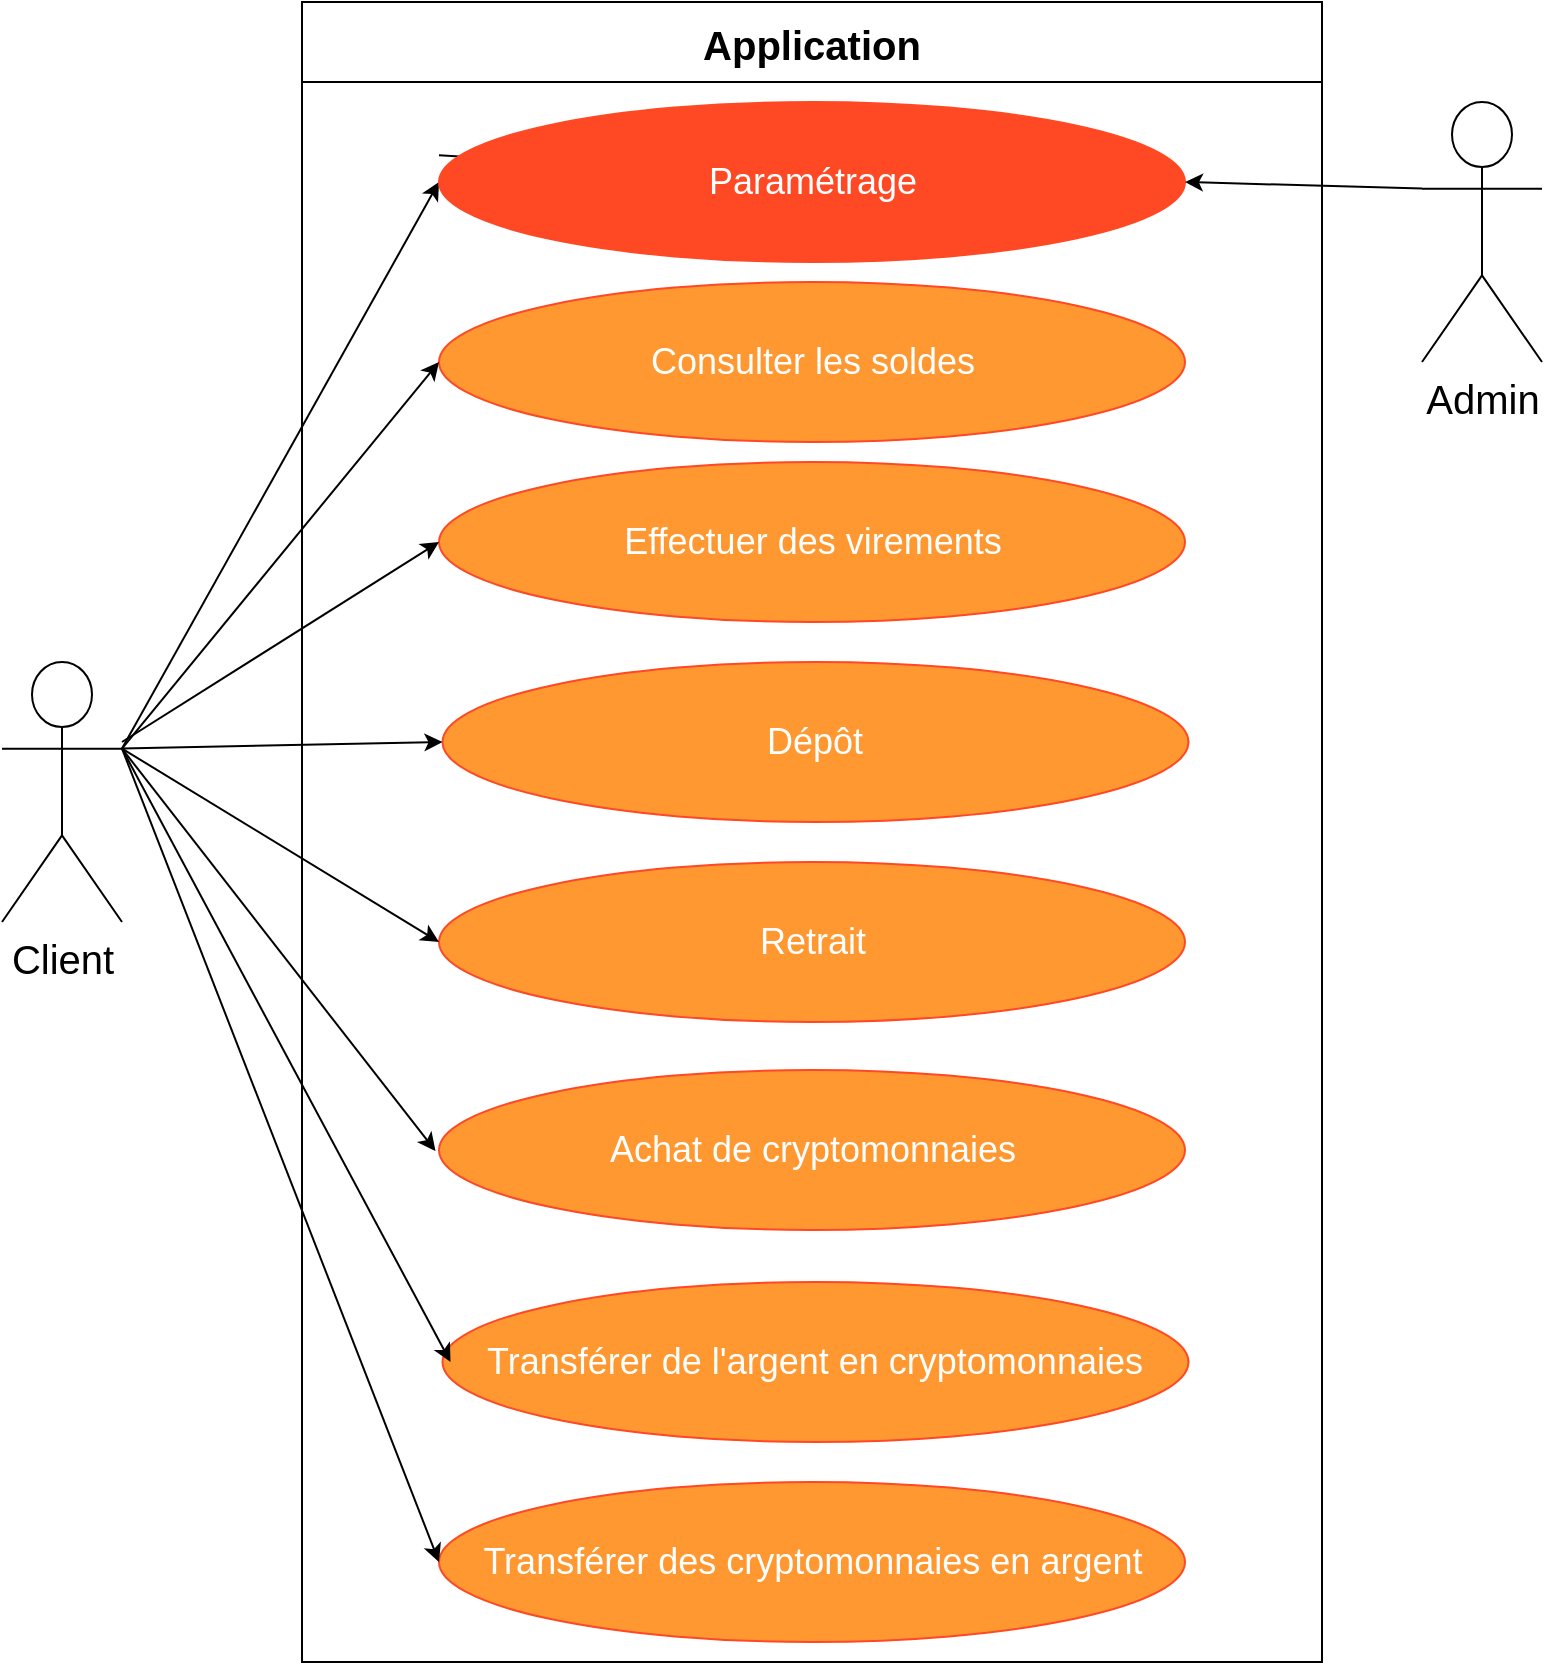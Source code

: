 <mxfile version="15.1.2" type="device"><diagram id="NfcnDthm1SfKqE_RhvMj" name="Page-1"><mxGraphModel dx="1303" dy="1082" grid="1" gridSize="10" guides="1" tooltips="1" connect="1" arrows="1" fold="1" page="1" pageScale="1" pageWidth="827" pageHeight="1169" math="0" shadow="0"><root><mxCell id="0"/><mxCell id="1" parent="0"/><mxCell id="ehsZQ9bGOjzdATNa1ReI-1" value="&lt;font style=&quot;font-size: 20px&quot;&gt;Client&lt;/font&gt;" style="shape=umlActor;verticalLabelPosition=bottom;verticalAlign=top;html=1;outlineConnect=0;" vertex="1" parent="1"><mxGeometry x="10" y="500" width="60" height="130" as="geometry"/></mxCell><mxCell id="ehsZQ9bGOjzdATNa1ReI-3" value="Application" style="swimlane;fontSize=20;startSize=40;" vertex="1" parent="1"><mxGeometry x="160" y="170" width="510" height="830" as="geometry"/></mxCell><mxCell id="ehsZQ9bGOjzdATNa1ReI-27" value="Transférer des cryptomonnaies en argent" style="ellipse;whiteSpace=wrap;html=1;fontColor=#ffff;fillColor=#FF9830;strokeColor=#FF4824;fontSize=18;" vertex="1" parent="ehsZQ9bGOjzdATNa1ReI-3"><mxGeometry x="68.5" y="740" width="373" height="80" as="geometry"/></mxCell><mxCell id="ehsZQ9bGOjzdATNa1ReI-35" value="Transférer de l'argent en cryptomonnaies" style="ellipse;whiteSpace=wrap;html=1;fontColor=#ffff;fillColor=#FF9830;strokeColor=#FF4824;fontSize=18;" vertex="1" parent="ehsZQ9bGOjzdATNa1ReI-3"><mxGeometry x="70.25" y="640" width="373" height="80" as="geometry"/></mxCell><mxCell id="ehsZQ9bGOjzdATNa1ReI-36" value="Achat de cryptomonnaies" style="ellipse;whiteSpace=wrap;html=1;fontColor=#ffff;fillColor=#FF9830;strokeColor=#FF4824;fontSize=18;" vertex="1" parent="ehsZQ9bGOjzdATNa1ReI-3"><mxGeometry x="68.5" y="534" width="373" height="80" as="geometry"/></mxCell><mxCell id="ehsZQ9bGOjzdATNa1ReI-37" value="Retrait" style="ellipse;whiteSpace=wrap;html=1;fontColor=#ffff;fillColor=#FF9830;strokeColor=#FF4824;fontSize=18;" vertex="1" parent="ehsZQ9bGOjzdATNa1ReI-3"><mxGeometry x="68.5" y="430" width="373" height="80" as="geometry"/></mxCell><mxCell id="ehsZQ9bGOjzdATNa1ReI-38" value="Dépôt" style="ellipse;whiteSpace=wrap;html=1;fontColor=#ffff;fillColor=#FF9830;strokeColor=#FF4824;fontSize=18;" vertex="1" parent="ehsZQ9bGOjzdATNa1ReI-3"><mxGeometry x="70.25" y="330" width="373" height="80" as="geometry"/></mxCell><mxCell id="ehsZQ9bGOjzdATNa1ReI-39" value="Effectuer des virements" style="ellipse;whiteSpace=wrap;html=1;fontColor=#ffff;fillColor=#FF9830;strokeColor=#FF4824;fontSize=18;" vertex="1" parent="ehsZQ9bGOjzdATNa1ReI-3"><mxGeometry x="68.5" y="230" width="373" height="80" as="geometry"/></mxCell><mxCell id="ehsZQ9bGOjzdATNa1ReI-40" value="Consulter les soldes" style="ellipse;whiteSpace=wrap;html=1;fontColor=#ffff;fillColor=#FF9830;strokeColor=#FF4824;fontSize=18;" vertex="1" parent="ehsZQ9bGOjzdATNa1ReI-3"><mxGeometry x="68.5" y="140" width="373" height="80" as="geometry"/></mxCell><mxCell id="ehsZQ9bGOjzdATNa1ReI-13" value="" style="endArrow=classic;html=1;exitX=1;exitY=0.333;exitDx=0;exitDy=0;exitPerimeter=0;entryX=0;entryY=0.5;entryDx=0;entryDy=0;" edge="1" parent="1" source="ehsZQ9bGOjzdATNa1ReI-1" target="ehsZQ9bGOjzdATNa1ReI-41"><mxGeometry width="50" height="50" relative="1" as="geometry"><mxPoint x="340" y="520" as="sourcePoint"/><mxPoint x="207" y="345" as="targetPoint"/></mxGeometry></mxCell><mxCell id="ehsZQ9bGOjzdATNa1ReI-14" value="" style="endArrow=classic;html=1;exitX=1;exitY=0.333;exitDx=0;exitDy=0;exitPerimeter=0;entryX=0;entryY=0.5;entryDx=0;entryDy=0;" edge="1" parent="1" source="ehsZQ9bGOjzdATNa1ReI-1" target="ehsZQ9bGOjzdATNa1ReI-40"><mxGeometry width="50" height="50" relative="1" as="geometry"><mxPoint x="340" y="520" as="sourcePoint"/><mxPoint x="207" y="445" as="targetPoint"/></mxGeometry></mxCell><mxCell id="ehsZQ9bGOjzdATNa1ReI-15" value="" style="endArrow=classic;html=1;entryX=0;entryY=0.5;entryDx=0;entryDy=0;exitX=1;exitY=0.333;exitDx=0;exitDy=0;exitPerimeter=0;" edge="1" parent="1" source="ehsZQ9bGOjzdATNa1ReI-1" target="ehsZQ9bGOjzdATNa1ReI-38"><mxGeometry width="50" height="50" relative="1" as="geometry"><mxPoint x="80" y="560" as="sourcePoint"/><mxPoint x="207" y="545" as="targetPoint"/></mxGeometry></mxCell><mxCell id="ehsZQ9bGOjzdATNa1ReI-16" value="" style="endArrow=classic;html=1;entryX=0;entryY=0.5;entryDx=0;entryDy=0;exitX=1;exitY=0.333;exitDx=0;exitDy=0;exitPerimeter=0;" edge="1" parent="1" source="ehsZQ9bGOjzdATNa1ReI-1" target="ehsZQ9bGOjzdATNa1ReI-37"><mxGeometry width="50" height="50" relative="1" as="geometry"><mxPoint x="340" y="520" as="sourcePoint"/><mxPoint x="207" y="645" as="targetPoint"/></mxGeometry></mxCell><mxCell id="ehsZQ9bGOjzdATNa1ReI-17" value="" style="endArrow=classic;html=1;exitX=1;exitY=0.333;exitDx=0;exitDy=0;exitPerimeter=0;entryX=0;entryY=0.5;entryDx=0;entryDy=0;" edge="1" parent="1" source="ehsZQ9bGOjzdATNa1ReI-1"><mxGeometry width="50" height="50" relative="1" as="geometry"><mxPoint x="100" y="460" as="sourcePoint"/><mxPoint x="226.75" y="744.5" as="targetPoint"/></mxGeometry></mxCell><mxCell id="ehsZQ9bGOjzdATNa1ReI-22" value="" style="endArrow=classic;html=1;exitX=0;exitY=0.333;exitDx=0;exitDy=0;exitPerimeter=0;startArrow=none;" edge="1" parent="1" source="ehsZQ9bGOjzdATNa1ReI-41"><mxGeometry width="50" height="50" relative="1" as="geometry"><mxPoint x="340" y="520" as="sourcePoint"/><mxPoint x="459.5" y="260" as="targetPoint"/></mxGeometry></mxCell><mxCell id="ehsZQ9bGOjzdATNa1ReI-28" value="" style="endArrow=classic;html=1;entryX=0;entryY=0.5;entryDx=0;entryDy=0;exitX=1;exitY=0.333;exitDx=0;exitDy=0;exitPerimeter=0;" edge="1" parent="1" source="ehsZQ9bGOjzdATNa1ReI-1"><mxGeometry width="50" height="50" relative="1" as="geometry"><mxPoint x="80" y="560" as="sourcePoint"/><mxPoint x="234.25" y="850" as="targetPoint"/></mxGeometry></mxCell><mxCell id="ehsZQ9bGOjzdATNa1ReI-29" value="" style="endArrow=classic;html=1;exitX=1;exitY=0.333;exitDx=0;exitDy=0;exitPerimeter=0;entryX=0;entryY=0.5;entryDx=0;entryDy=0;" edge="1" parent="1" source="ehsZQ9bGOjzdATNa1ReI-1" target="ehsZQ9bGOjzdATNa1ReI-27"><mxGeometry width="50" height="50" relative="1" as="geometry"><mxPoint x="340" y="710" as="sourcePoint"/><mxPoint x="390" y="660" as="targetPoint"/></mxGeometry></mxCell><mxCell id="ehsZQ9bGOjzdATNa1ReI-41" value="Paramétrage" style="ellipse;whiteSpace=wrap;html=1;fontColor=#ffff;strokeColor=#FF4824;fontSize=18;fillColor=#FF4824;" vertex="1" parent="1"><mxGeometry x="228.5" y="220" width="373" height="80" as="geometry"/></mxCell><mxCell id="ehsZQ9bGOjzdATNa1ReI-43" value="" style="endArrow=classic;html=1;fontSize=15;fontColor=#ffff;exitX=0;exitY=0.333;exitDx=0;exitDy=0;exitPerimeter=0;entryX=1;entryY=0.5;entryDx=0;entryDy=0;" edge="1" parent="1" source="ehsZQ9bGOjzdATNa1ReI-46" target="ehsZQ9bGOjzdATNa1ReI-41"><mxGeometry width="50" height="50" relative="1" as="geometry"><mxPoint x="720" y="273.333" as="sourcePoint"/><mxPoint x="350" y="520" as="targetPoint"/></mxGeometry></mxCell><mxCell id="ehsZQ9bGOjzdATNa1ReI-45" value="" style="endArrow=classic;html=1;fontSize=20;fontColor=#ffff;entryX=0;entryY=0.5;entryDx=0;entryDy=0;" edge="1" parent="1" target="ehsZQ9bGOjzdATNa1ReI-39"><mxGeometry width="50" height="50" relative="1" as="geometry"><mxPoint x="70" y="540" as="sourcePoint"/><mxPoint x="390" y="440" as="targetPoint"/></mxGeometry></mxCell><mxCell id="ehsZQ9bGOjzdATNa1ReI-46" value="&lt;font style=&quot;font-size: 20px&quot;&gt;Admin&lt;/font&gt;" style="shape=umlActor;verticalLabelPosition=bottom;verticalAlign=top;html=1;outlineConnect=0;" vertex="1" parent="1"><mxGeometry x="720" y="220" width="60" height="130" as="geometry"/></mxCell></root></mxGraphModel></diagram></mxfile>